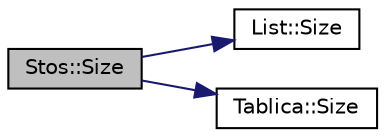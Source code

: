 digraph "Stos::Size"
{
  edge [fontname="Helvetica",fontsize="10",labelfontname="Helvetica",labelfontsize="10"];
  node [fontname="Helvetica",fontsize="10",shape=record];
  rankdir="LR";
  Node1 [label="Stos::Size",height=0.2,width=0.4,color="black", fillcolor="grey75", style="filled" fontcolor="black"];
  Node1 -> Node2 [color="midnightblue",fontsize="10",style="solid"];
  Node2 [label="List::Size",height=0.2,width=0.4,color="black", fillcolor="white", style="filled",URL="$class_list.html#a00e0054a58302c9eceb94d2ca884e6c5"];
  Node1 -> Node3 [color="midnightblue",fontsize="10",style="solid"];
  Node3 [label="Tablica::Size",height=0.2,width=0.4,color="black", fillcolor="white", style="filled",URL="$class_tablica.html#a8598f952095406441bfd2d20e76f175c"];
}
